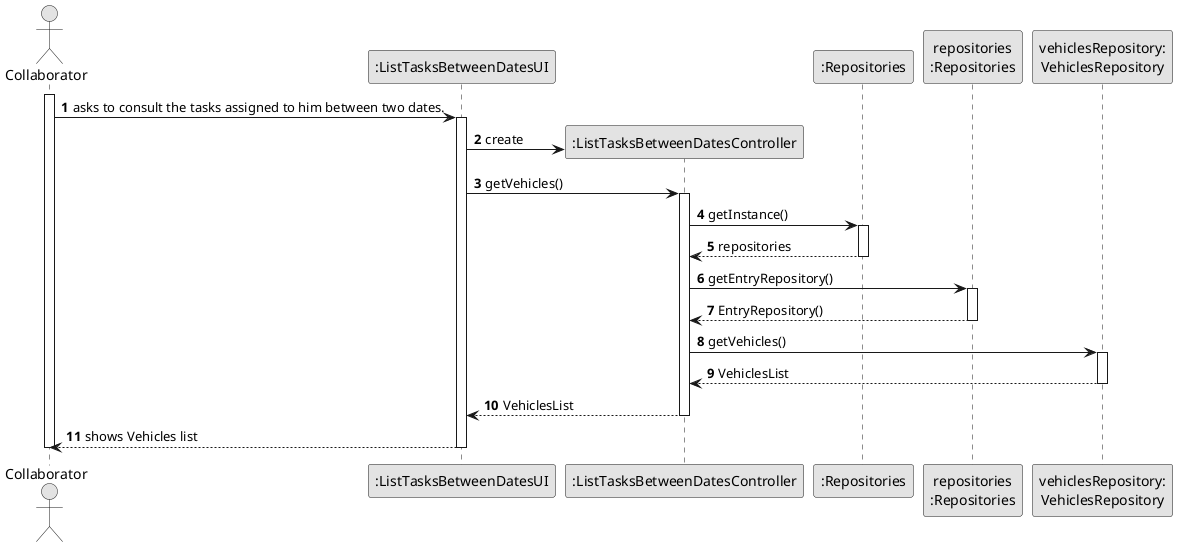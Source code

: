 @startuml
skinparam monochrome true
skinparam packageStyle rectangle
skinparam shadowing false

autonumber

'hide footbox
actor "Collaborator" as ADM
participant ":ListTasksBetweenDatesUI" as UI
participant ":ListTasksBetweenDatesController" as CTRL
participant ":Repositories" as RepositorySingleton
participant "repositories\n:Repositories" as PLAT
participant "vehiclesRepository:\nVehiclesRepository" as TaskCategoryRepository


activate ADM

        ADM -> UI : asks to consult the tasks assigned to him between two dates.

        activate UI

'            UI --> ADM : requests data (reference, description,  informal \n description, technical description, duration, cost)
            'create CTRL
            UI -> CTRL** : create

            UI -> CTRL : getVehicles()
            activate CTRL

                CTRL -> RepositorySingleton : getInstance()
                activate RepositorySingleton

                    RepositorySingleton --> CTRL: repositories
                deactivate RepositorySingleton

                CTRL -> PLAT : getEntryRepository()
                activate PLAT

                    PLAT --> CTRL: EntryRepository()
                deactivate PLAT

                CTRL -> TaskCategoryRepository : getVehicles()
                activate TaskCategoryRepository

                    TaskCategoryRepository --> CTRL : VehiclesList
                deactivate TaskCategoryRepository

                CTRL --> UI : VehiclesList
            deactivate CTRL

            UI --> ADM : shows Vehicles list
        deactivate UI


deactivate ADM

@enduml